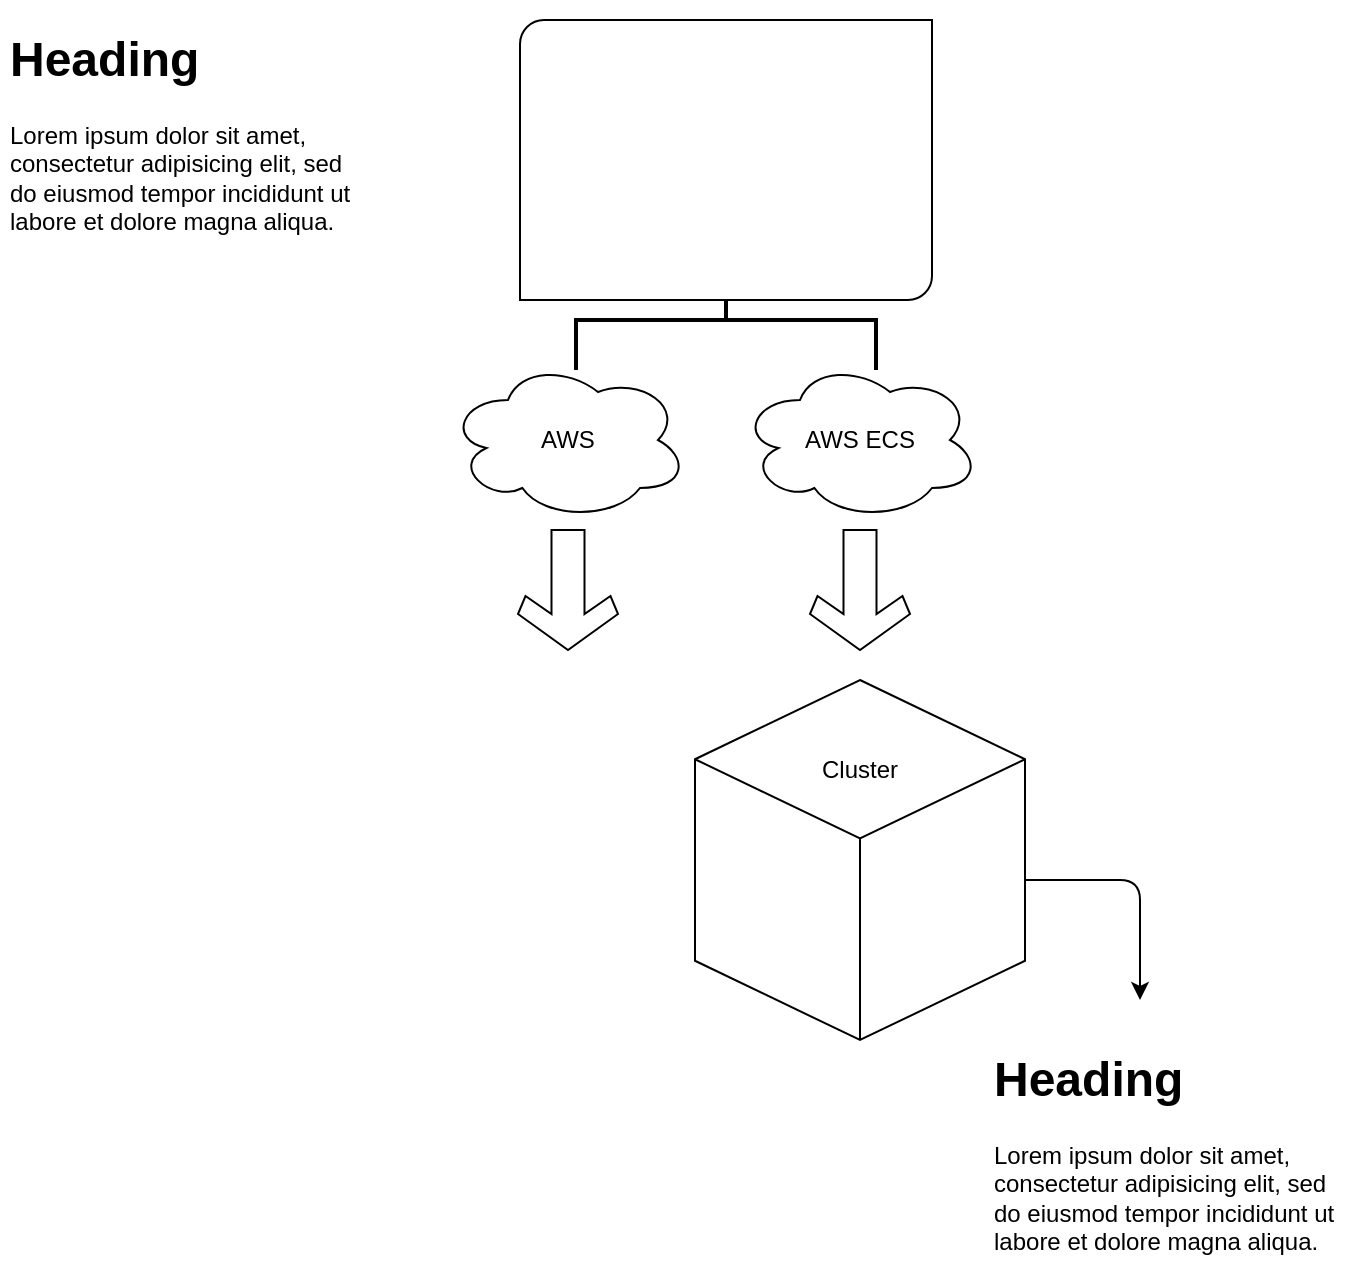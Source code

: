 <mxfile version="20.2.2" type="github">
  <diagram id="NrXufITBWPGw6qV7_nev" name="Application-infrastructure">
    <mxGraphModel dx="1422" dy="800" grid="1" gridSize="10" guides="1" tooltips="1" connect="1" arrows="1" fold="1" page="1" pageScale="1" pageWidth="827" pageHeight="1169" math="0" shadow="0">
      <root>
        <mxCell id="0" />
        <mxCell id="1" parent="0" />
        <mxCell id="Bu6YE00byr_bom_zZp59-1" value="" style="ellipse;shape=cloud;whiteSpace=wrap;html=1;rounded=1;" vertex="1" parent="1">
          <mxGeometry x="294" y="300" width="120" height="80" as="geometry" />
        </mxCell>
        <mxCell id="Bu6YE00byr_bom_zZp59-7" value="AWS" style="text;html=1;strokeColor=none;fillColor=none;align=center;verticalAlign=middle;whiteSpace=wrap;rounded=1;" vertex="1" parent="1">
          <mxGeometry x="324" y="325" width="60" height="30" as="geometry" />
        </mxCell>
        <mxCell id="Bu6YE00byr_bom_zZp59-8" value="" style="strokeWidth=2;html=1;shape=mxgraph.flowchart.annotation_2;align=left;labelPosition=right;pointerEvents=1;rotation=90;rounded=1;" vertex="1" parent="1">
          <mxGeometry x="408" y="205" width="50" height="150" as="geometry" />
        </mxCell>
        <mxCell id="Bu6YE00byr_bom_zZp59-10" value="" style="ellipse;shape=cloud;whiteSpace=wrap;html=1;rounded=1;" vertex="1" parent="1">
          <mxGeometry x="440" y="300" width="120" height="80" as="geometry" />
        </mxCell>
        <mxCell id="Bu6YE00byr_bom_zZp59-11" value="AWS ECS" style="text;html=1;strokeColor=none;fillColor=none;align=center;verticalAlign=middle;whiteSpace=wrap;rounded=1;" vertex="1" parent="1">
          <mxGeometry x="470" y="325" width="60" height="30" as="geometry" />
        </mxCell>
        <mxCell id="Bu6YE00byr_bom_zZp59-13" value="" style="verticalLabelPosition=bottom;verticalAlign=top;html=1;shape=mxgraph.basic.diag_round_rect;dx=6;rounded=1;" vertex="1" parent="1">
          <mxGeometry x="330" y="130" width="206" height="140" as="geometry" />
        </mxCell>
        <mxCell id="Bu6YE00byr_bom_zZp59-15" value="" style="html=1;shadow=0;dashed=0;align=center;verticalAlign=middle;shape=mxgraph.arrows2.sharpArrow2;dy1=0.67;dx1=18;dx2=18;dy3=0.15;dx3=27;notch=0;rotation=90;rounded=1;" vertex="1" parent="1">
          <mxGeometry x="470" y="390" width="60" height="50" as="geometry" />
        </mxCell>
        <mxCell id="Bu6YE00byr_bom_zZp59-16" value="" style="html=1;shadow=0;dashed=0;align=center;verticalAlign=middle;shape=mxgraph.arrows2.sharpArrow2;dy1=0.67;dx1=18;dx2=18;dy3=0.15;dx3=27;notch=0;rotation=90;rounded=1;" vertex="1" parent="1">
          <mxGeometry x="324" y="390" width="60" height="50" as="geometry" />
        </mxCell>
        <mxCell id="Bu6YE00byr_bom_zZp59-17" value="" style="whiteSpace=wrap;html=1;shape=mxgraph.basic.isocube;isoAngle=15;rounded=1;" vertex="1" parent="1">
          <mxGeometry x="417.5" y="460" width="165" height="180" as="geometry" />
        </mxCell>
        <mxCell id="Bu6YE00byr_bom_zZp59-19" value="&lt;h1&gt;Heading&lt;/h1&gt;&lt;p&gt;Lorem ipsum dolor sit amet, consectetur adipisicing elit, sed do eiusmod tempor incididunt ut labore et dolore magna aliqua.&lt;/p&gt;" style="text;html=1;strokeColor=none;fillColor=none;spacing=5;spacingTop=-20;whiteSpace=wrap;overflow=hidden;rounded=1;" vertex="1" parent="1">
          <mxGeometry x="70" y="130" width="190" height="120" as="geometry" />
        </mxCell>
        <mxCell id="Bu6YE00byr_bom_zZp59-20" value="Cluster" style="text;html=1;strokeColor=none;fillColor=none;align=center;verticalAlign=middle;whiteSpace=wrap;rounded=1;" vertex="1" parent="1">
          <mxGeometry x="438" y="460" width="124" height="90" as="geometry" />
        </mxCell>
        <mxCell id="Bu6YE00byr_bom_zZp59-21" value="&lt;h1&gt;Heading&lt;/h1&gt;&lt;p&gt;Lorem ipsum dolor sit amet, consectetur adipisicing elit, sed do eiusmod tempor incididunt ut labore et dolore magna aliqua.&lt;/p&gt;" style="text;html=1;strokeColor=none;fillColor=none;spacing=5;spacingTop=-20;whiteSpace=wrap;overflow=hidden;rounded=1;" vertex="1" parent="1">
          <mxGeometry x="562" y="640" width="190" height="120" as="geometry" />
        </mxCell>
        <mxCell id="Bu6YE00byr_bom_zZp59-22" value="" style="endArrow=classic;html=1;rounded=1;" edge="1" parent="1">
          <mxGeometry width="50" height="50" relative="1" as="geometry">
            <mxPoint x="582.5" y="560" as="sourcePoint" />
            <mxPoint x="640" y="620" as="targetPoint" />
            <Array as="points">
              <mxPoint x="640" y="560" />
            </Array>
          </mxGeometry>
        </mxCell>
      </root>
    </mxGraphModel>
  </diagram>
</mxfile>
